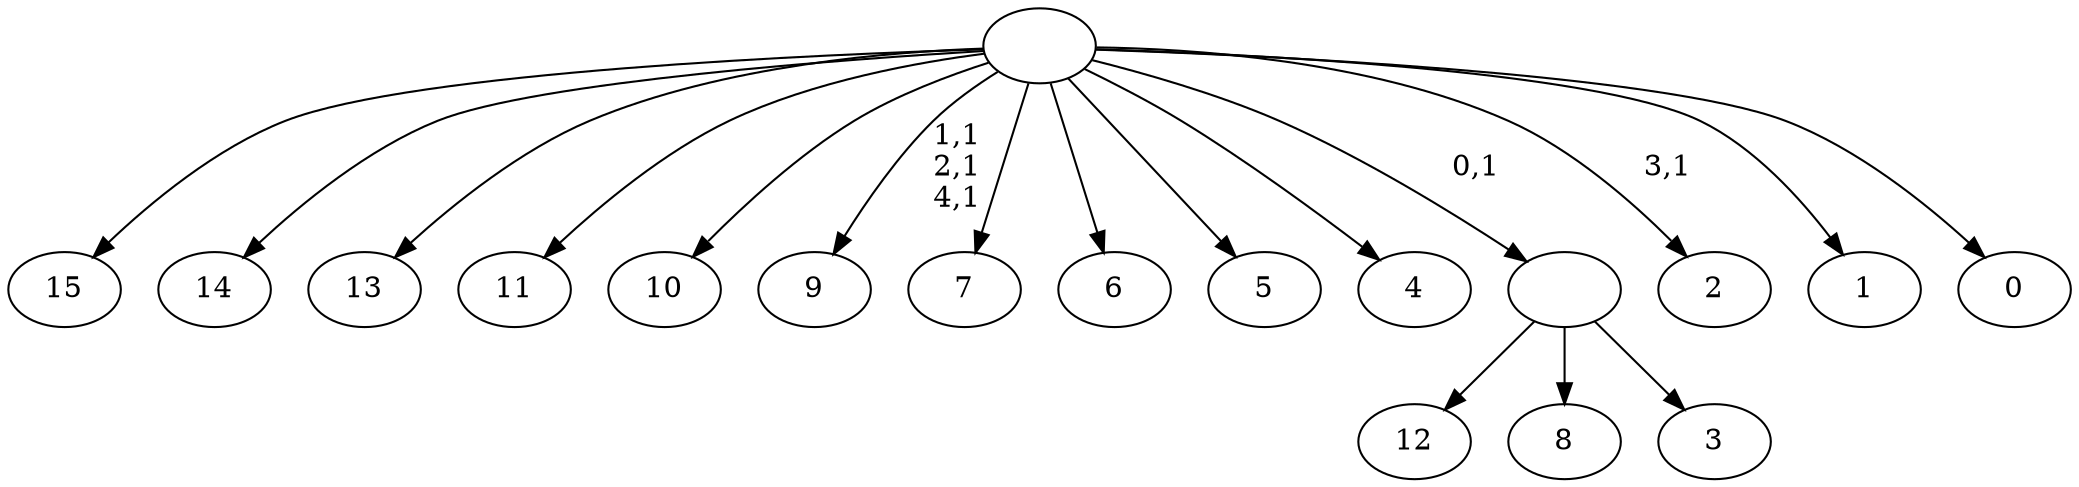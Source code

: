 digraph T {
	21 [label="15"]
	20 [label="14"]
	19 [label="13"]
	18 [label="12"]
	17 [label="11"]
	16 [label="10"]
	15 [label="9"]
	11 [label="8"]
	10 [label="7"]
	9 [label="6"]
	8 [label="5"]
	7 [label="4"]
	6 [label="3"]
	5 [label=""]
	4 [label="2"]
	2 [label="1"]
	1 [label="0"]
	0 [label=""]
	5 -> 18 [label=""]
	5 -> 11 [label=""]
	5 -> 6 [label=""]
	0 -> 4 [label="3,1"]
	0 -> 15 [label="1,1\n2,1\n4,1"]
	0 -> 21 [label=""]
	0 -> 20 [label=""]
	0 -> 19 [label=""]
	0 -> 17 [label=""]
	0 -> 16 [label=""]
	0 -> 10 [label=""]
	0 -> 9 [label=""]
	0 -> 8 [label=""]
	0 -> 7 [label=""]
	0 -> 5 [label="0,1"]
	0 -> 2 [label=""]
	0 -> 1 [label=""]
}
